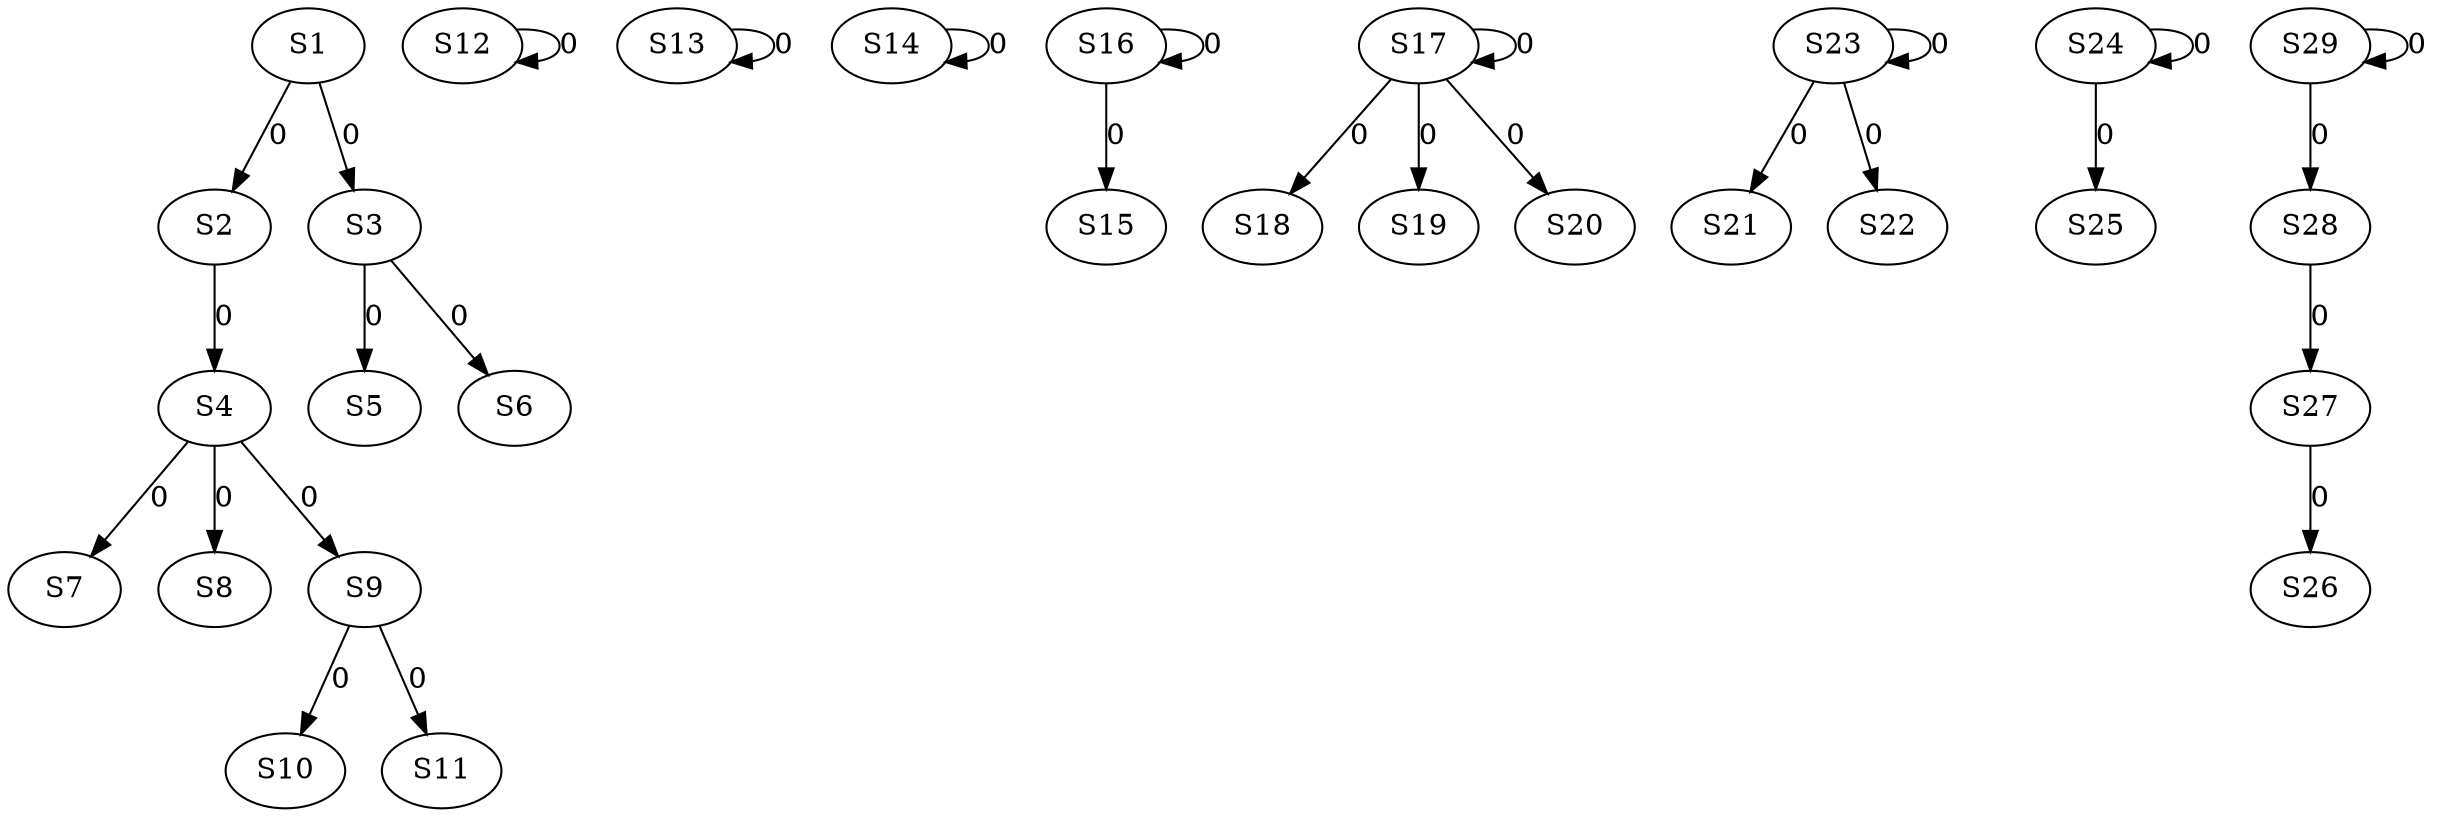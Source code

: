 strict digraph {
	S1 -> S2 [ label = 0 ];
	S1 -> S3 [ label = 0 ];
	S2 -> S4 [ label = 0 ];
	S3 -> S5 [ label = 0 ];
	S3 -> S6 [ label = 0 ];
	S4 -> S7 [ label = 0 ];
	S4 -> S8 [ label = 0 ];
	S4 -> S9 [ label = 0 ];
	S9 -> S10 [ label = 0 ];
	S9 -> S11 [ label = 0 ];
	S12 -> S12 [ label = 0 ];
	S13 -> S13 [ label = 0 ];
	S14 -> S14 [ label = 0 ];
	S16 -> S15 [ label = 0 ];
	S16 -> S16 [ label = 0 ];
	S17 -> S17 [ label = 0 ];
	S17 -> S18 [ label = 0 ];
	S17 -> S19 [ label = 0 ];
	S17 -> S20 [ label = 0 ];
	S23 -> S21 [ label = 0 ];
	S23 -> S22 [ label = 0 ];
	S23 -> S23 [ label = 0 ];
	S24 -> S24 [ label = 0 ];
	S24 -> S25 [ label = 0 ];
	S27 -> S26 [ label = 0 ];
	S28 -> S27 [ label = 0 ];
	S29 -> S28 [ label = 0 ];
	S29 -> S29 [ label = 0 ];
}
